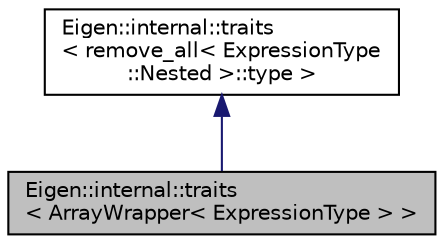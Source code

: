 digraph "Eigen::internal::traits&lt; ArrayWrapper&lt; ExpressionType &gt; &gt;"
{
  edge [fontname="Helvetica",fontsize="10",labelfontname="Helvetica",labelfontsize="10"];
  node [fontname="Helvetica",fontsize="10",shape=record];
  Node1 [label="Eigen::internal::traits\l\< ArrayWrapper\< ExpressionType \> \>",height=0.2,width=0.4,color="black", fillcolor="grey75", style="filled", fontcolor="black"];
  Node2 -> Node1 [dir="back",color="midnightblue",fontsize="10",style="solid",fontname="Helvetica"];
  Node2 [label="Eigen::internal::traits\l\< remove_all\< ExpressionType\l::Nested \>::type \>",height=0.2,width=0.4,color="black", fillcolor="white", style="filled",URL="$struct_eigen_1_1internal_1_1traits.html"];
}
